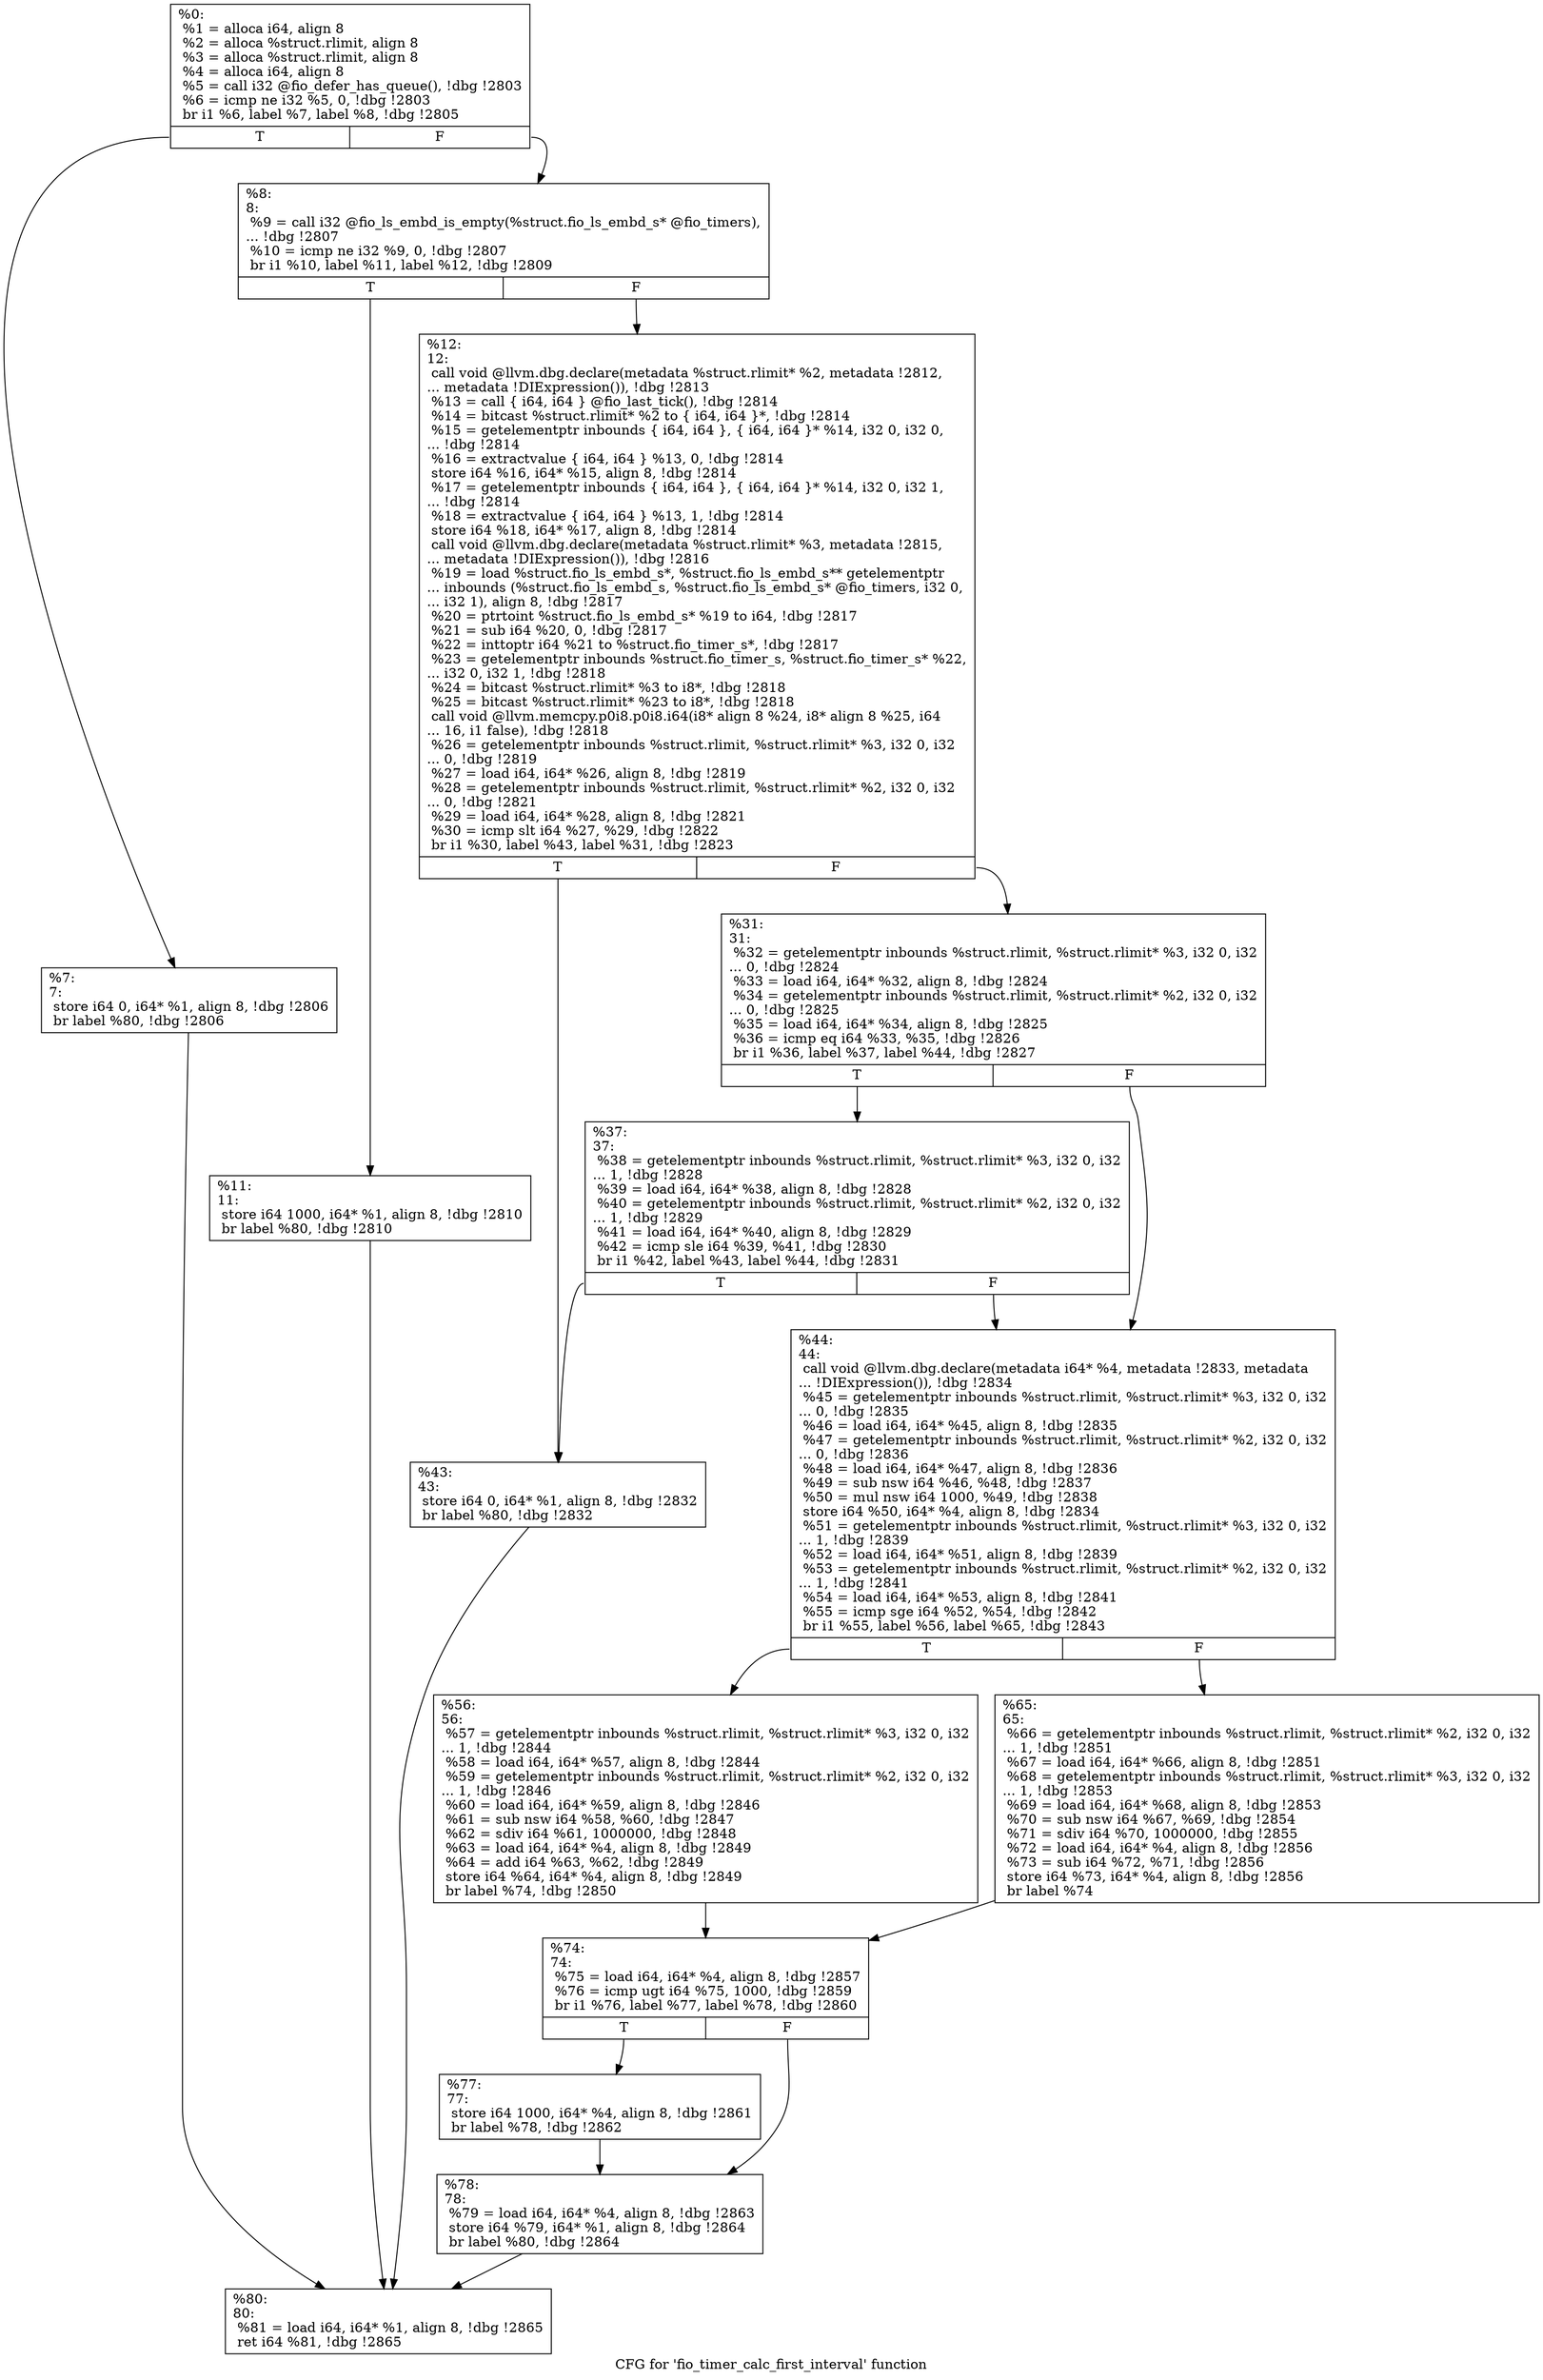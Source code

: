digraph "CFG for 'fio_timer_calc_first_interval' function" {
	label="CFG for 'fio_timer_calc_first_interval' function";

	Node0x5568512ee660 [shape=record,label="{%0:\l  %1 = alloca i64, align 8\l  %2 = alloca %struct.rlimit, align 8\l  %3 = alloca %struct.rlimit, align 8\l  %4 = alloca i64, align 8\l  %5 = call i32 @fio_defer_has_queue(), !dbg !2803\l  %6 = icmp ne i32 %5, 0, !dbg !2803\l  br i1 %6, label %7, label %8, !dbg !2805\l|{<s0>T|<s1>F}}"];
	Node0x5568512ee660:s0 -> Node0x5568512ee730;
	Node0x5568512ee660:s1 -> Node0x5568512ee780;
	Node0x5568512ee730 [shape=record,label="{%7:\l7:                                                \l  store i64 0, i64* %1, align 8, !dbg !2806\l  br label %80, !dbg !2806\l}"];
	Node0x5568512ee730 -> Node0x5568512eeb40;
	Node0x5568512ee780 [shape=record,label="{%8:\l8:                                                \l  %9 = call i32 @fio_ls_embd_is_empty(%struct.fio_ls_embd_s* @fio_timers),\l... !dbg !2807\l  %10 = icmp ne i32 %9, 0, !dbg !2807\l  br i1 %10, label %11, label %12, !dbg !2809\l|{<s0>T|<s1>F}}"];
	Node0x5568512ee780:s0 -> Node0x5568512ee7d0;
	Node0x5568512ee780:s1 -> Node0x5568512ee820;
	Node0x5568512ee7d0 [shape=record,label="{%11:\l11:                                               \l  store i64 1000, i64* %1, align 8, !dbg !2810\l  br label %80, !dbg !2810\l}"];
	Node0x5568512ee7d0 -> Node0x5568512eeb40;
	Node0x5568512ee820 [shape=record,label="{%12:\l12:                                               \l  call void @llvm.dbg.declare(metadata %struct.rlimit* %2, metadata !2812,\l... metadata !DIExpression()), !dbg !2813\l  %13 = call \{ i64, i64 \} @fio_last_tick(), !dbg !2814\l  %14 = bitcast %struct.rlimit* %2 to \{ i64, i64 \}*, !dbg !2814\l  %15 = getelementptr inbounds \{ i64, i64 \}, \{ i64, i64 \}* %14, i32 0, i32 0,\l... !dbg !2814\l  %16 = extractvalue \{ i64, i64 \} %13, 0, !dbg !2814\l  store i64 %16, i64* %15, align 8, !dbg !2814\l  %17 = getelementptr inbounds \{ i64, i64 \}, \{ i64, i64 \}* %14, i32 0, i32 1,\l... !dbg !2814\l  %18 = extractvalue \{ i64, i64 \} %13, 1, !dbg !2814\l  store i64 %18, i64* %17, align 8, !dbg !2814\l  call void @llvm.dbg.declare(metadata %struct.rlimit* %3, metadata !2815,\l... metadata !DIExpression()), !dbg !2816\l  %19 = load %struct.fio_ls_embd_s*, %struct.fio_ls_embd_s** getelementptr\l... inbounds (%struct.fio_ls_embd_s, %struct.fio_ls_embd_s* @fio_timers, i32 0,\l... i32 1), align 8, !dbg !2817\l  %20 = ptrtoint %struct.fio_ls_embd_s* %19 to i64, !dbg !2817\l  %21 = sub i64 %20, 0, !dbg !2817\l  %22 = inttoptr i64 %21 to %struct.fio_timer_s*, !dbg !2817\l  %23 = getelementptr inbounds %struct.fio_timer_s, %struct.fio_timer_s* %22,\l... i32 0, i32 1, !dbg !2818\l  %24 = bitcast %struct.rlimit* %3 to i8*, !dbg !2818\l  %25 = bitcast %struct.rlimit* %23 to i8*, !dbg !2818\l  call void @llvm.memcpy.p0i8.p0i8.i64(i8* align 8 %24, i8* align 8 %25, i64\l... 16, i1 false), !dbg !2818\l  %26 = getelementptr inbounds %struct.rlimit, %struct.rlimit* %3, i32 0, i32\l... 0, !dbg !2819\l  %27 = load i64, i64* %26, align 8, !dbg !2819\l  %28 = getelementptr inbounds %struct.rlimit, %struct.rlimit* %2, i32 0, i32\l... 0, !dbg !2821\l  %29 = load i64, i64* %28, align 8, !dbg !2821\l  %30 = icmp slt i64 %27, %29, !dbg !2822\l  br i1 %30, label %43, label %31, !dbg !2823\l|{<s0>T|<s1>F}}"];
	Node0x5568512ee820:s0 -> Node0x5568512ee910;
	Node0x5568512ee820:s1 -> Node0x5568512ee870;
	Node0x5568512ee870 [shape=record,label="{%31:\l31:                                               \l  %32 = getelementptr inbounds %struct.rlimit, %struct.rlimit* %3, i32 0, i32\l... 0, !dbg !2824\l  %33 = load i64, i64* %32, align 8, !dbg !2824\l  %34 = getelementptr inbounds %struct.rlimit, %struct.rlimit* %2, i32 0, i32\l... 0, !dbg !2825\l  %35 = load i64, i64* %34, align 8, !dbg !2825\l  %36 = icmp eq i64 %33, %35, !dbg !2826\l  br i1 %36, label %37, label %44, !dbg !2827\l|{<s0>T|<s1>F}}"];
	Node0x5568512ee870:s0 -> Node0x5568512ee8c0;
	Node0x5568512ee870:s1 -> Node0x5568512ee960;
	Node0x5568512ee8c0 [shape=record,label="{%37:\l37:                                               \l  %38 = getelementptr inbounds %struct.rlimit, %struct.rlimit* %3, i32 0, i32\l... 1, !dbg !2828\l  %39 = load i64, i64* %38, align 8, !dbg !2828\l  %40 = getelementptr inbounds %struct.rlimit, %struct.rlimit* %2, i32 0, i32\l... 1, !dbg !2829\l  %41 = load i64, i64* %40, align 8, !dbg !2829\l  %42 = icmp sle i64 %39, %41, !dbg !2830\l  br i1 %42, label %43, label %44, !dbg !2831\l|{<s0>T|<s1>F}}"];
	Node0x5568512ee8c0:s0 -> Node0x5568512ee910;
	Node0x5568512ee8c0:s1 -> Node0x5568512ee960;
	Node0x5568512ee910 [shape=record,label="{%43:\l43:                                               \l  store i64 0, i64* %1, align 8, !dbg !2832\l  br label %80, !dbg !2832\l}"];
	Node0x5568512ee910 -> Node0x5568512eeb40;
	Node0x5568512ee960 [shape=record,label="{%44:\l44:                                               \l  call void @llvm.dbg.declare(metadata i64* %4, metadata !2833, metadata\l... !DIExpression()), !dbg !2834\l  %45 = getelementptr inbounds %struct.rlimit, %struct.rlimit* %3, i32 0, i32\l... 0, !dbg !2835\l  %46 = load i64, i64* %45, align 8, !dbg !2835\l  %47 = getelementptr inbounds %struct.rlimit, %struct.rlimit* %2, i32 0, i32\l... 0, !dbg !2836\l  %48 = load i64, i64* %47, align 8, !dbg !2836\l  %49 = sub nsw i64 %46, %48, !dbg !2837\l  %50 = mul nsw i64 1000, %49, !dbg !2838\l  store i64 %50, i64* %4, align 8, !dbg !2834\l  %51 = getelementptr inbounds %struct.rlimit, %struct.rlimit* %3, i32 0, i32\l... 1, !dbg !2839\l  %52 = load i64, i64* %51, align 8, !dbg !2839\l  %53 = getelementptr inbounds %struct.rlimit, %struct.rlimit* %2, i32 0, i32\l... 1, !dbg !2841\l  %54 = load i64, i64* %53, align 8, !dbg !2841\l  %55 = icmp sge i64 %52, %54, !dbg !2842\l  br i1 %55, label %56, label %65, !dbg !2843\l|{<s0>T|<s1>F}}"];
	Node0x5568512ee960:s0 -> Node0x5568512ee9b0;
	Node0x5568512ee960:s1 -> Node0x5568512eea00;
	Node0x5568512ee9b0 [shape=record,label="{%56:\l56:                                               \l  %57 = getelementptr inbounds %struct.rlimit, %struct.rlimit* %3, i32 0, i32\l... 1, !dbg !2844\l  %58 = load i64, i64* %57, align 8, !dbg !2844\l  %59 = getelementptr inbounds %struct.rlimit, %struct.rlimit* %2, i32 0, i32\l... 1, !dbg !2846\l  %60 = load i64, i64* %59, align 8, !dbg !2846\l  %61 = sub nsw i64 %58, %60, !dbg !2847\l  %62 = sdiv i64 %61, 1000000, !dbg !2848\l  %63 = load i64, i64* %4, align 8, !dbg !2849\l  %64 = add i64 %63, %62, !dbg !2849\l  store i64 %64, i64* %4, align 8, !dbg !2849\l  br label %74, !dbg !2850\l}"];
	Node0x5568512ee9b0 -> Node0x5568512eea50;
	Node0x5568512eea00 [shape=record,label="{%65:\l65:                                               \l  %66 = getelementptr inbounds %struct.rlimit, %struct.rlimit* %2, i32 0, i32\l... 1, !dbg !2851\l  %67 = load i64, i64* %66, align 8, !dbg !2851\l  %68 = getelementptr inbounds %struct.rlimit, %struct.rlimit* %3, i32 0, i32\l... 1, !dbg !2853\l  %69 = load i64, i64* %68, align 8, !dbg !2853\l  %70 = sub nsw i64 %67, %69, !dbg !2854\l  %71 = sdiv i64 %70, 1000000, !dbg !2855\l  %72 = load i64, i64* %4, align 8, !dbg !2856\l  %73 = sub i64 %72, %71, !dbg !2856\l  store i64 %73, i64* %4, align 8, !dbg !2856\l  br label %74\l}"];
	Node0x5568512eea00 -> Node0x5568512eea50;
	Node0x5568512eea50 [shape=record,label="{%74:\l74:                                               \l  %75 = load i64, i64* %4, align 8, !dbg !2857\l  %76 = icmp ugt i64 %75, 1000, !dbg !2859\l  br i1 %76, label %77, label %78, !dbg !2860\l|{<s0>T|<s1>F}}"];
	Node0x5568512eea50:s0 -> Node0x5568512eeaa0;
	Node0x5568512eea50:s1 -> Node0x5568512eeaf0;
	Node0x5568512eeaa0 [shape=record,label="{%77:\l77:                                               \l  store i64 1000, i64* %4, align 8, !dbg !2861\l  br label %78, !dbg !2862\l}"];
	Node0x5568512eeaa0 -> Node0x5568512eeaf0;
	Node0x5568512eeaf0 [shape=record,label="{%78:\l78:                                               \l  %79 = load i64, i64* %4, align 8, !dbg !2863\l  store i64 %79, i64* %1, align 8, !dbg !2864\l  br label %80, !dbg !2864\l}"];
	Node0x5568512eeaf0 -> Node0x5568512eeb40;
	Node0x5568512eeb40 [shape=record,label="{%80:\l80:                                               \l  %81 = load i64, i64* %1, align 8, !dbg !2865\l  ret i64 %81, !dbg !2865\l}"];
}
